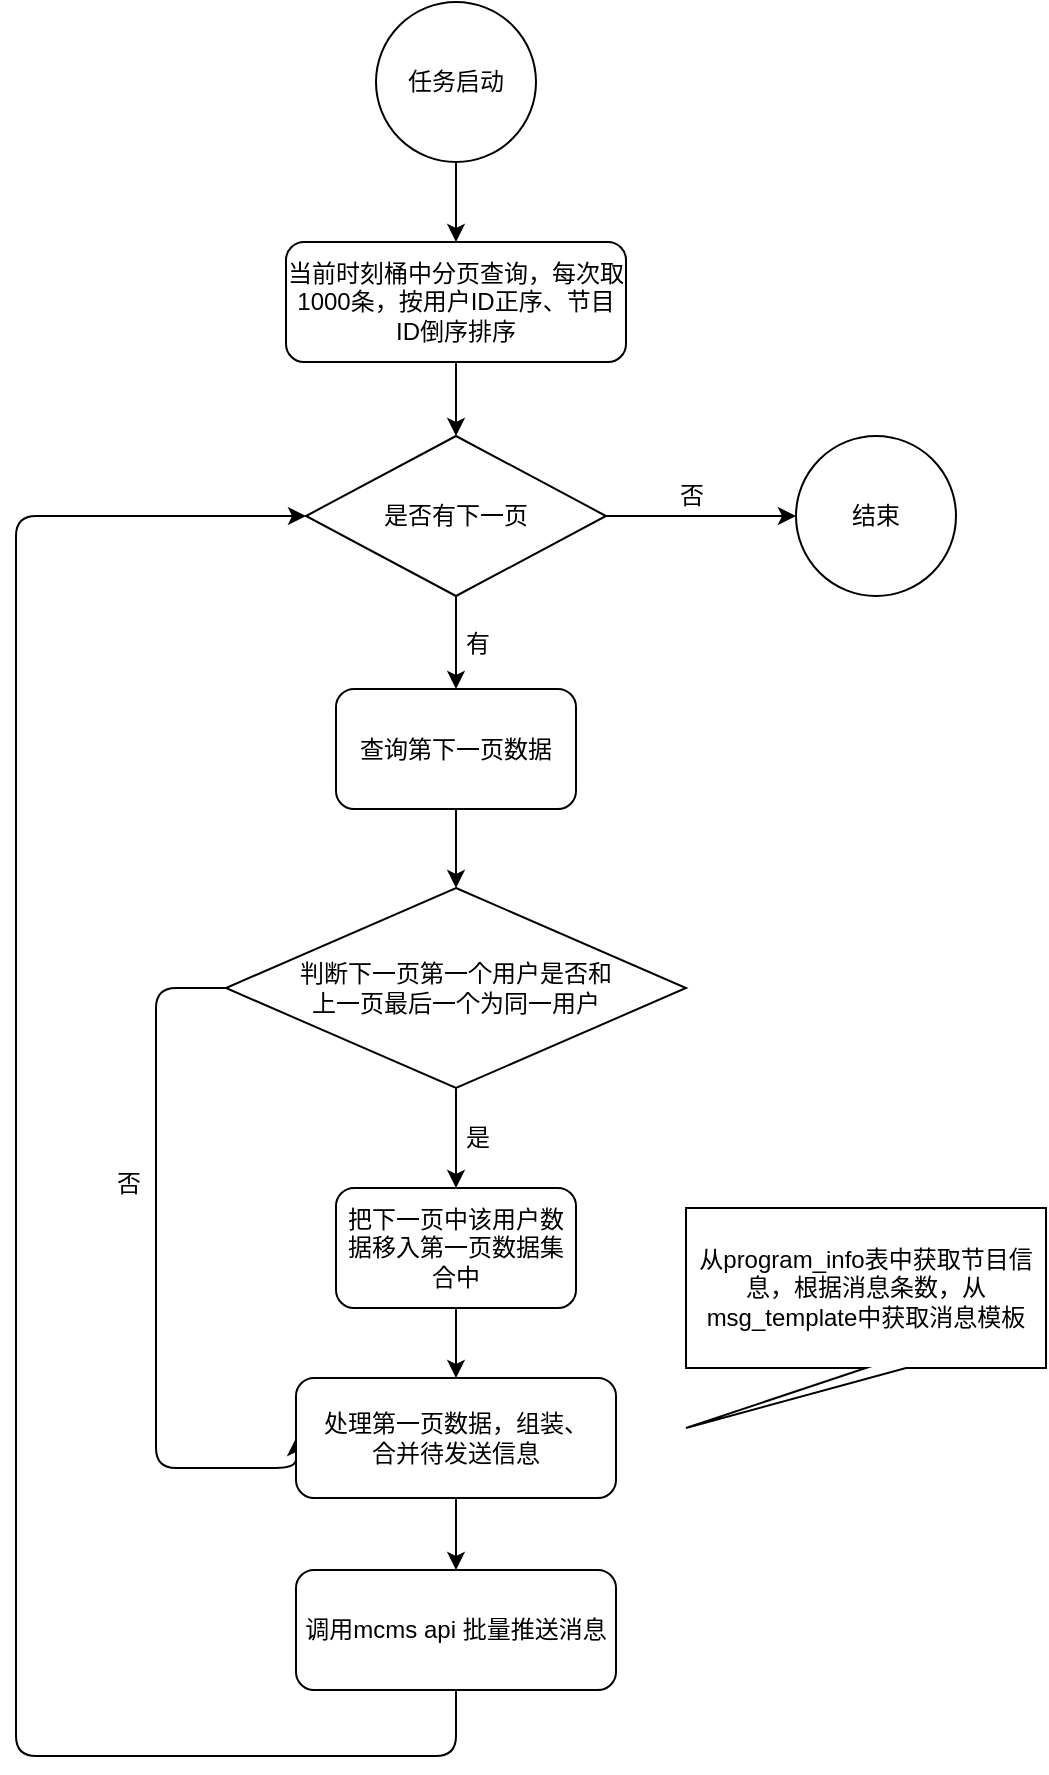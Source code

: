 <mxfile version="11.0.9" type="github"><diagram id="qTkqHkgWrCzfYp0wnIWX" name="Page-1"><mxGraphModel dx="1550" dy="826" grid="1" gridSize="10" guides="1" tooltips="1" connect="1" arrows="1" fold="1" page="1" pageScale="1" pageWidth="827" pageHeight="1169" math="0" shadow="0"><root><mxCell id="0"/><mxCell id="1" parent="0"/><mxCell id="zCd-5Ti5rfiYkO7gx-tt-3" value="" style="edgeStyle=orthogonalEdgeStyle;rounded=0;orthogonalLoop=1;jettySize=auto;html=1;" parent="1" source="zCd-5Ti5rfiYkO7gx-tt-1" target="zCd-5Ti5rfiYkO7gx-tt-2" edge="1"><mxGeometry relative="1" as="geometry"/></mxCell><mxCell id="zCd-5Ti5rfiYkO7gx-tt-1" value="任务启动" style="ellipse;whiteSpace=wrap;html=1;aspect=fixed;" parent="1" vertex="1"><mxGeometry x="350" y="43" width="80" height="80" as="geometry"/></mxCell><mxCell id="zCd-5Ti5rfiYkO7gx-tt-28" value="" style="edgeStyle=orthogonalEdgeStyle;rounded=1;orthogonalLoop=1;jettySize=auto;html=1;strokeColor=#000000;" parent="1" source="zCd-5Ti5rfiYkO7gx-tt-2" target="zCd-5Ti5rfiYkO7gx-tt-19" edge="1"><mxGeometry relative="1" as="geometry"/></mxCell><mxCell id="zCd-5Ti5rfiYkO7gx-tt-2" value="当前时刻桶中分页查询，每次取1000条，按用户ID正序、节目ID倒序排序" style="rounded=1;whiteSpace=wrap;html=1;" parent="1" vertex="1"><mxGeometry x="305" y="163" width="170" height="60" as="geometry"/></mxCell><mxCell id="zCd-5Ti5rfiYkO7gx-tt-31" value="" style="edgeStyle=orthogonalEdgeStyle;rounded=1;orthogonalLoop=1;jettySize=auto;html=1;strokeColor=#000000;" parent="1" source="zCd-5Ti5rfiYkO7gx-tt-4" target="zCd-5Ti5rfiYkO7gx-tt-6" edge="1"><mxGeometry relative="1" as="geometry"/></mxCell><mxCell id="zCd-5Ti5rfiYkO7gx-tt-4" value="查询第下一页数据" style="rounded=1;whiteSpace=wrap;html=1;" parent="1" vertex="1"><mxGeometry x="330" y="386.5" width="120" height="60" as="geometry"/></mxCell><mxCell id="zCd-5Ti5rfiYkO7gx-tt-9" value="" style="edgeStyle=orthogonalEdgeStyle;rounded=0;orthogonalLoop=1;jettySize=auto;html=1;" parent="1" source="zCd-5Ti5rfiYkO7gx-tt-6" target="zCd-5Ti5rfiYkO7gx-tt-8" edge="1"><mxGeometry relative="1" as="geometry"/></mxCell><mxCell id="zCd-5Ti5rfiYkO7gx-tt-14" value="" style="edgeStyle=orthogonalEdgeStyle;rounded=1;orthogonalLoop=1;jettySize=auto;html=1;entryX=0;entryY=0.5;entryDx=0;entryDy=0;exitX=0;exitY=0.5;exitDx=0;exitDy=0;strokeColor=#000000;" parent="1" source="zCd-5Ti5rfiYkO7gx-tt-6" target="zCd-5Ti5rfiYkO7gx-tt-11" edge="1"><mxGeometry relative="1" as="geometry"><mxPoint x="195" y="536" as="targetPoint"/><Array as="points"><mxPoint x="240" y="536"/><mxPoint x="240" y="776"/></Array></mxGeometry></mxCell><mxCell id="zCd-5Ti5rfiYkO7gx-tt-15" value="否" style="text;html=1;resizable=0;points=[];align=center;verticalAlign=middle;labelBackgroundColor=#ffffff;" parent="zCd-5Ti5rfiYkO7gx-tt-14" vertex="1" connectable="0"><mxGeometry x="-0.262" y="1" relative="1" as="geometry"><mxPoint x="-15" as="offset"/></mxGeometry></mxCell><mxCell id="zCd-5Ti5rfiYkO7gx-tt-6" value="判断下一页第一个用户是否和&lt;br&gt;上一页最后一个为同一用户" style="rhombus;whiteSpace=wrap;html=1;" parent="1" vertex="1"><mxGeometry x="275" y="486" width="230" height="100" as="geometry"/></mxCell><mxCell id="zCd-5Ti5rfiYkO7gx-tt-12" value="" style="edgeStyle=orthogonalEdgeStyle;rounded=0;orthogonalLoop=1;jettySize=auto;html=1;" parent="1" source="zCd-5Ti5rfiYkO7gx-tt-8" target="zCd-5Ti5rfiYkO7gx-tt-11" edge="1"><mxGeometry relative="1" as="geometry"/></mxCell><mxCell id="zCd-5Ti5rfiYkO7gx-tt-8" value="把下一页中该用户数据移入第一页数据集合中" style="rounded=1;whiteSpace=wrap;html=1;" parent="1" vertex="1"><mxGeometry x="330" y="636" width="120" height="60" as="geometry"/></mxCell><mxCell id="zCd-5Ti5rfiYkO7gx-tt-18" value="" style="edgeStyle=orthogonalEdgeStyle;rounded=1;orthogonalLoop=1;jettySize=auto;html=1;strokeColor=#000000;exitX=0.5;exitY=1;exitDx=0;exitDy=0;entryX=0;entryY=0.5;entryDx=0;entryDy=0;" parent="1" source="znM3Siuj5_GiuOoeUIVx-1" target="zCd-5Ti5rfiYkO7gx-tt-19" edge="1"><mxGeometry relative="1" as="geometry"><mxPoint x="310" y="290" as="targetPoint"/><Array as="points"><mxPoint x="390" y="920"/><mxPoint x="170" y="920"/><mxPoint x="170" y="300"/></Array></mxGeometry></mxCell><mxCell id="znM3Siuj5_GiuOoeUIVx-2" value="" style="edgeStyle=orthogonalEdgeStyle;rounded=1;orthogonalLoop=1;jettySize=auto;html=1;strokeColor=#000000;" edge="1" parent="1" source="zCd-5Ti5rfiYkO7gx-tt-11" target="znM3Siuj5_GiuOoeUIVx-1"><mxGeometry relative="1" as="geometry"/></mxCell><mxCell id="zCd-5Ti5rfiYkO7gx-tt-11" value="处理第一页数据，组装、&lt;br&gt;合并待发送信息" style="rounded=1;whiteSpace=wrap;html=1;" parent="1" vertex="1"><mxGeometry x="310" y="731" width="160" height="60" as="geometry"/></mxCell><mxCell id="zCd-5Ti5rfiYkO7gx-tt-10" value="是" style="text;html=1;resizable=0;points=[];autosize=1;align=left;verticalAlign=top;spacingTop=-4;" parent="1" vertex="1"><mxGeometry x="393" y="601" width="30" height="20" as="geometry"/></mxCell><mxCell id="zCd-5Ti5rfiYkO7gx-tt-16" value="从program_info表中获取节目信息，根据消息条数，从msg_template中获取消息模板" style="shape=callout;whiteSpace=wrap;html=1;perimeter=calloutPerimeter;position2=0;" parent="1" vertex="1"><mxGeometry x="505" y="646" width="180" height="110" as="geometry"/></mxCell><mxCell id="zCd-5Ti5rfiYkO7gx-tt-29" value="" style="edgeStyle=orthogonalEdgeStyle;rounded=1;orthogonalLoop=1;jettySize=auto;html=1;strokeColor=#000000;" parent="1" source="zCd-5Ti5rfiYkO7gx-tt-19" target="zCd-5Ti5rfiYkO7gx-tt-4" edge="1"><mxGeometry relative="1" as="geometry"/></mxCell><mxCell id="zCd-5Ti5rfiYkO7gx-tt-33" value="" style="edgeStyle=orthogonalEdgeStyle;rounded=1;orthogonalLoop=1;jettySize=auto;html=1;strokeColor=#000000;entryX=0;entryY=0.5;entryDx=0;entryDy=0;" parent="1" source="zCd-5Ti5rfiYkO7gx-tt-19" target="zCd-5Ti5rfiYkO7gx-tt-35" edge="1"><mxGeometry relative="1" as="geometry"><mxPoint x="545" y="300" as="targetPoint"/></mxGeometry></mxCell><mxCell id="zCd-5Ti5rfiYkO7gx-tt-19" value="是否有下一页" style="rhombus;whiteSpace=wrap;html=1;" parent="1" vertex="1"><mxGeometry x="315" y="260" width="150" height="80" as="geometry"/></mxCell><mxCell id="zCd-5Ti5rfiYkO7gx-tt-30" value="有" style="text;html=1;resizable=0;points=[];autosize=1;align=left;verticalAlign=top;spacingTop=-4;" parent="1" vertex="1"><mxGeometry x="393" y="353.5" width="30" height="20" as="geometry"/></mxCell><mxCell id="zCd-5Ti5rfiYkO7gx-tt-34" value="否" style="text;html=1;resizable=0;points=[];autosize=1;align=left;verticalAlign=top;spacingTop=-4;" parent="1" vertex="1"><mxGeometry x="500" y="280" width="30" height="20" as="geometry"/></mxCell><mxCell id="zCd-5Ti5rfiYkO7gx-tt-35" value="结束" style="ellipse;whiteSpace=wrap;html=1;aspect=fixed;" parent="1" vertex="1"><mxGeometry x="560" y="260" width="80" height="80" as="geometry"/></mxCell><mxCell id="znM3Siuj5_GiuOoeUIVx-1" value="调用mcms api 批量推送消息" style="rounded=1;whiteSpace=wrap;html=1;" vertex="1" parent="1"><mxGeometry x="310" y="827" width="160" height="60" as="geometry"/></mxCell></root></mxGraphModel></diagram></mxfile>
